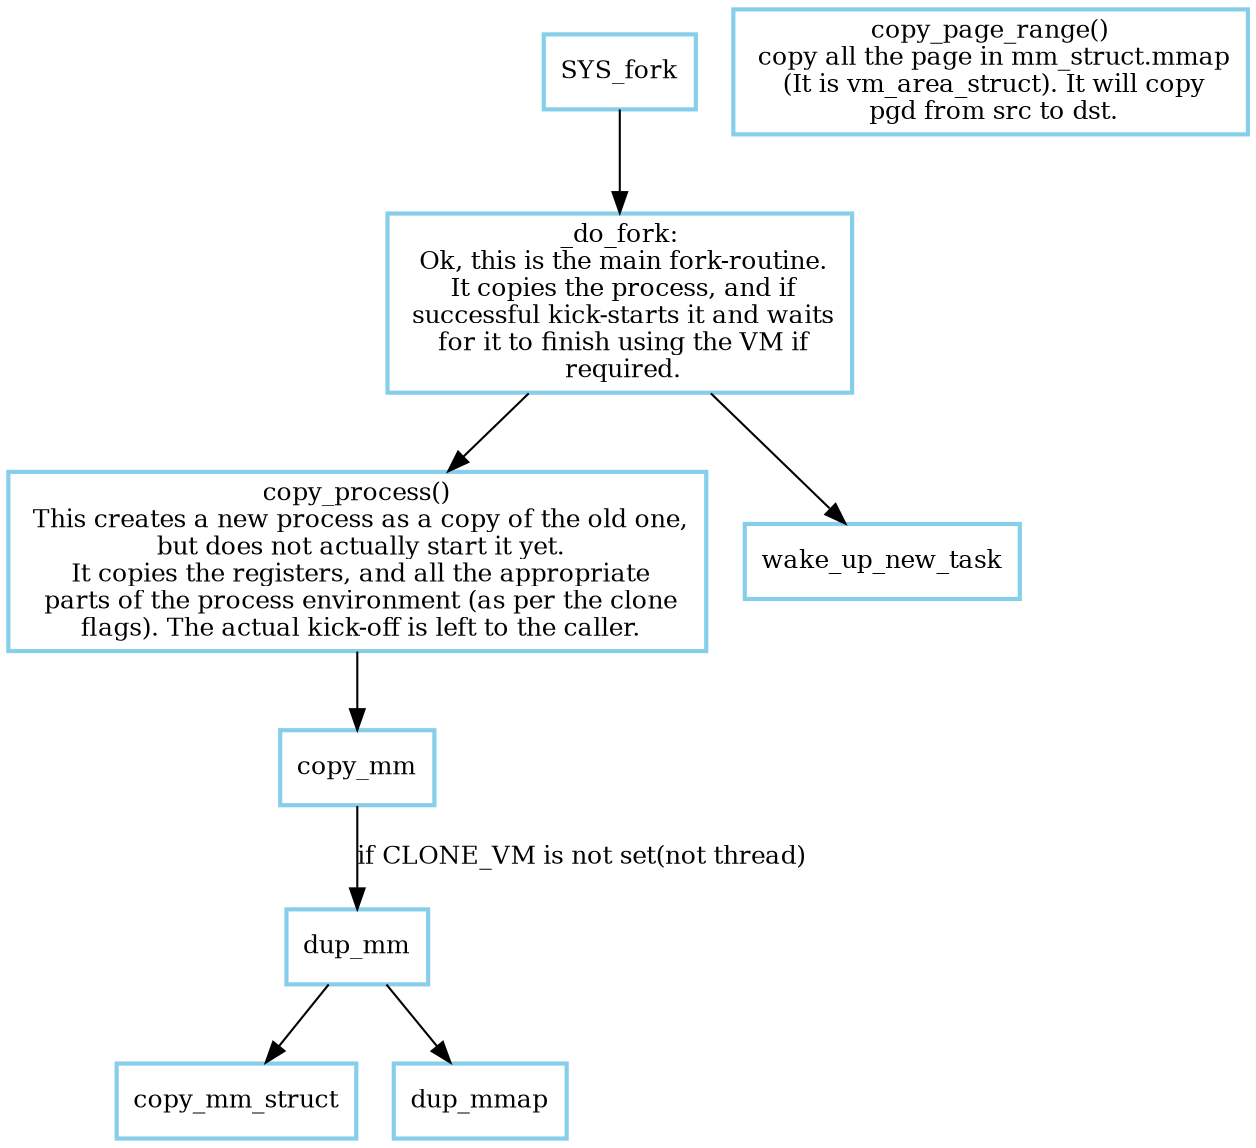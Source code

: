 //dot -Tsvg fork.dot -o fork.svg
digraph cont_page_hint{
//    rankdir = LR;
    rankdir = TB;
    fontname = "Courier";
    fontsize = 12;

    node [fontsize = 12, shape = "record", color="skyblue", style="bold"];
    edge [fontsize = 12 ];

    SYS_fork;
    _do_fork [ label = "_do_fork:\n\
                        Ok, this is the main fork-routine.\n\
                        It copies the process, and if\n\
                        successful kick-starts it and waits\n\
                        for it to finish using the VM if\n\
                        required." ];
    copy_process [ label = "copy_process()\n\
                            This creates a new process as a copy of the old one,\n\
                            but does not actually start it yet.\n\
                            It copies the registers, and all the appropriate\n\
                            parts of the process environment (as per the clone\n\
                            flags). The actual kick-off is left to the caller."];
    wake_up_new_task;

    copy_mm;
    dup_mm;

    copy_mm_struct;
    dup_mmap;

    copy_page_range [ label = "copy_page_range()\n\
                               copy all the page in mm_struct.mmap\n\
                               (It is vm_area_struct). It will copy\n\
                               pgd from src to dst." ]

    SYS_fork -> _do_fork;

    _do_fork -> copy_process;
    _do_fork -> wake_up_new_task;

    copy_process -> copy_mm;

    copy_mm -> dup_mm [label = "if CLONE_VM is not set(not thread)"];

    dup_mm -> copy_mm_struct;
    dup_mm -> dup_mmap;
}

